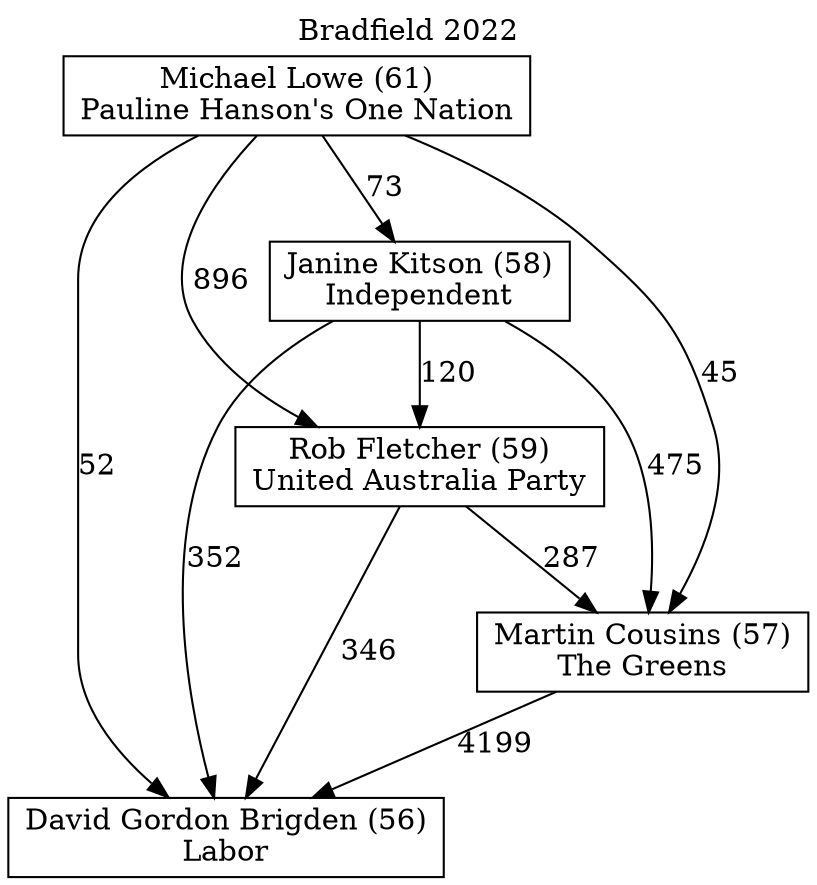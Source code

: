 // House preference flow
digraph "David Gordon Brigden (56)_Bradfield_2022" {
	graph [label="Bradfield 2022" labelloc=t mclimit=10]
	node [shape=box]
	"David Gordon Brigden (56)" [label="David Gordon Brigden (56)
Labor"]
	"Janine Kitson (58)" [label="Janine Kitson (58)
Independent"]
	"Martin Cousins (57)" [label="Martin Cousins (57)
The Greens"]
	"Michael Lowe (61)" [label="Michael Lowe (61)
Pauline Hanson's One Nation"]
	"Rob Fletcher (59)" [label="Rob Fletcher (59)
United Australia Party"]
	"Janine Kitson (58)" -> "David Gordon Brigden (56)" [label=352]
	"Janine Kitson (58)" -> "Martin Cousins (57)" [label=475]
	"Janine Kitson (58)" -> "Rob Fletcher (59)" [label=120]
	"Martin Cousins (57)" -> "David Gordon Brigden (56)" [label=4199]
	"Michael Lowe (61)" -> "David Gordon Brigden (56)" [label=52]
	"Michael Lowe (61)" -> "Janine Kitson (58)" [label=73]
	"Michael Lowe (61)" -> "Martin Cousins (57)" [label=45]
	"Michael Lowe (61)" -> "Rob Fletcher (59)" [label=896]
	"Rob Fletcher (59)" -> "David Gordon Brigden (56)" [label=346]
	"Rob Fletcher (59)" -> "Martin Cousins (57)" [label=287]
}
